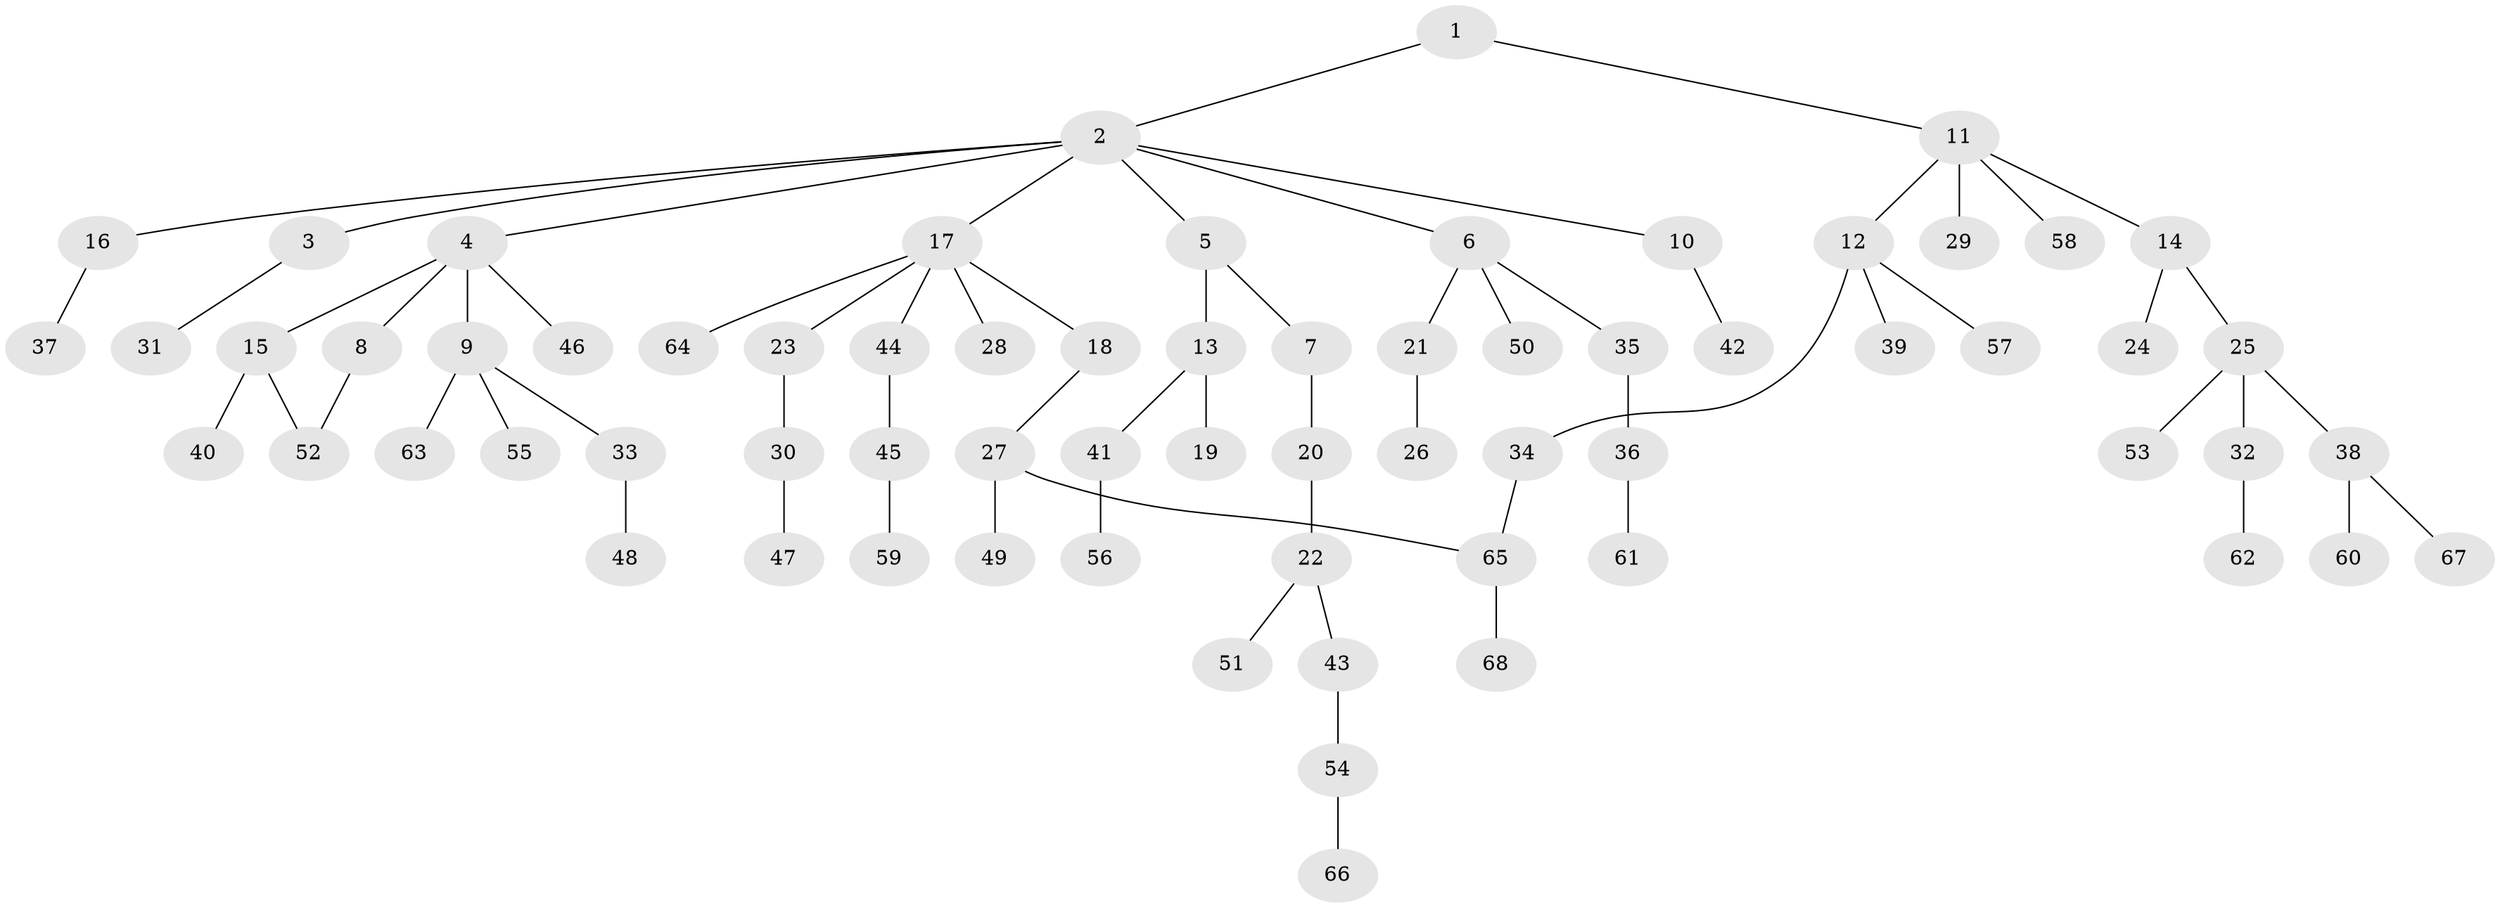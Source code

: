 // coarse degree distribution, {4: 0.058823529411764705, 1: 0.7058823529411765, 6: 0.029411764705882353, 2: 0.17647058823529413, 16: 0.029411764705882353}
// Generated by graph-tools (version 1.1) at 2025/44/03/04/25 21:44:33]
// undirected, 68 vertices, 69 edges
graph export_dot {
graph [start="1"]
  node [color=gray90,style=filled];
  1;
  2;
  3;
  4;
  5;
  6;
  7;
  8;
  9;
  10;
  11;
  12;
  13;
  14;
  15;
  16;
  17;
  18;
  19;
  20;
  21;
  22;
  23;
  24;
  25;
  26;
  27;
  28;
  29;
  30;
  31;
  32;
  33;
  34;
  35;
  36;
  37;
  38;
  39;
  40;
  41;
  42;
  43;
  44;
  45;
  46;
  47;
  48;
  49;
  50;
  51;
  52;
  53;
  54;
  55;
  56;
  57;
  58;
  59;
  60;
  61;
  62;
  63;
  64;
  65;
  66;
  67;
  68;
  1 -- 2;
  1 -- 11;
  2 -- 3;
  2 -- 4;
  2 -- 5;
  2 -- 6;
  2 -- 10;
  2 -- 16;
  2 -- 17;
  3 -- 31;
  4 -- 8;
  4 -- 9;
  4 -- 15;
  4 -- 46;
  5 -- 7;
  5 -- 13;
  6 -- 21;
  6 -- 35;
  6 -- 50;
  7 -- 20;
  8 -- 52;
  9 -- 33;
  9 -- 55;
  9 -- 63;
  10 -- 42;
  11 -- 12;
  11 -- 14;
  11 -- 29;
  11 -- 58;
  12 -- 34;
  12 -- 39;
  12 -- 57;
  13 -- 19;
  13 -- 41;
  14 -- 24;
  14 -- 25;
  15 -- 40;
  15 -- 52;
  16 -- 37;
  17 -- 18;
  17 -- 23;
  17 -- 28;
  17 -- 44;
  17 -- 64;
  18 -- 27;
  20 -- 22;
  21 -- 26;
  22 -- 43;
  22 -- 51;
  23 -- 30;
  25 -- 32;
  25 -- 38;
  25 -- 53;
  27 -- 49;
  27 -- 65;
  30 -- 47;
  32 -- 62;
  33 -- 48;
  34 -- 65;
  35 -- 36;
  36 -- 61;
  38 -- 60;
  38 -- 67;
  41 -- 56;
  43 -- 54;
  44 -- 45;
  45 -- 59;
  54 -- 66;
  65 -- 68;
}

